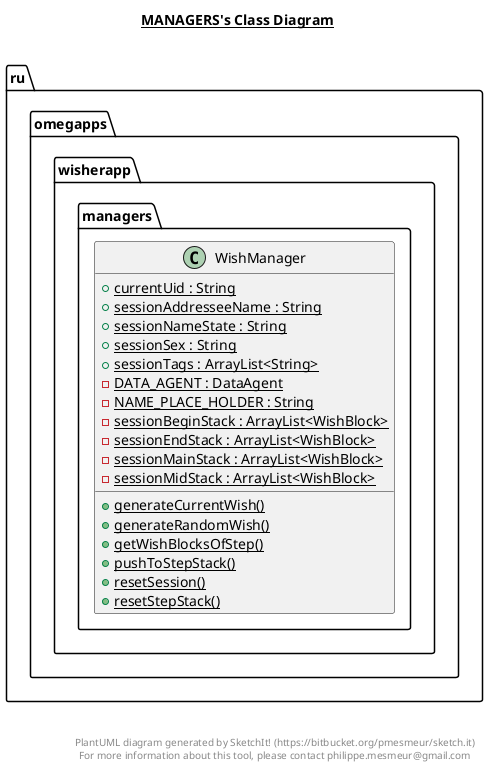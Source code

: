 @startuml

title __MANAGERS's Class Diagram__\n

  namespace ru.omegapps.wisherapp {
    namespace managers {
      class ru.omegapps.wisherapp.managers.WishManager {
          {static} + currentUid : String
          {static} + sessionAddresseeName : String
          {static} + sessionNameState : String
          {static} + sessionSex : String
          {static} + sessionTags : ArrayList<String>
          {static} - DATA_AGENT : DataAgent
          {static} - NAME_PLACE_HOLDER : String
          {static} - sessionBeginStack : ArrayList<WishBlock>
          {static} - sessionEndStack : ArrayList<WishBlock>
          {static} - sessionMainStack : ArrayList<WishBlock>
          {static} - sessionMidStack : ArrayList<WishBlock>
          {static} + generateCurrentWish()
          {static} + generateRandomWish()
          {static} + getWishBlocksOfStep()
          {static} + pushToStepStack()
          {static} + resetSession()
          {static} + resetStepStack()
      }
    }
  }
  



right footer


PlantUML diagram generated by SketchIt! (https://bitbucket.org/pmesmeur/sketch.it)
For more information about this tool, please contact philippe.mesmeur@gmail.com
endfooter

@enduml
